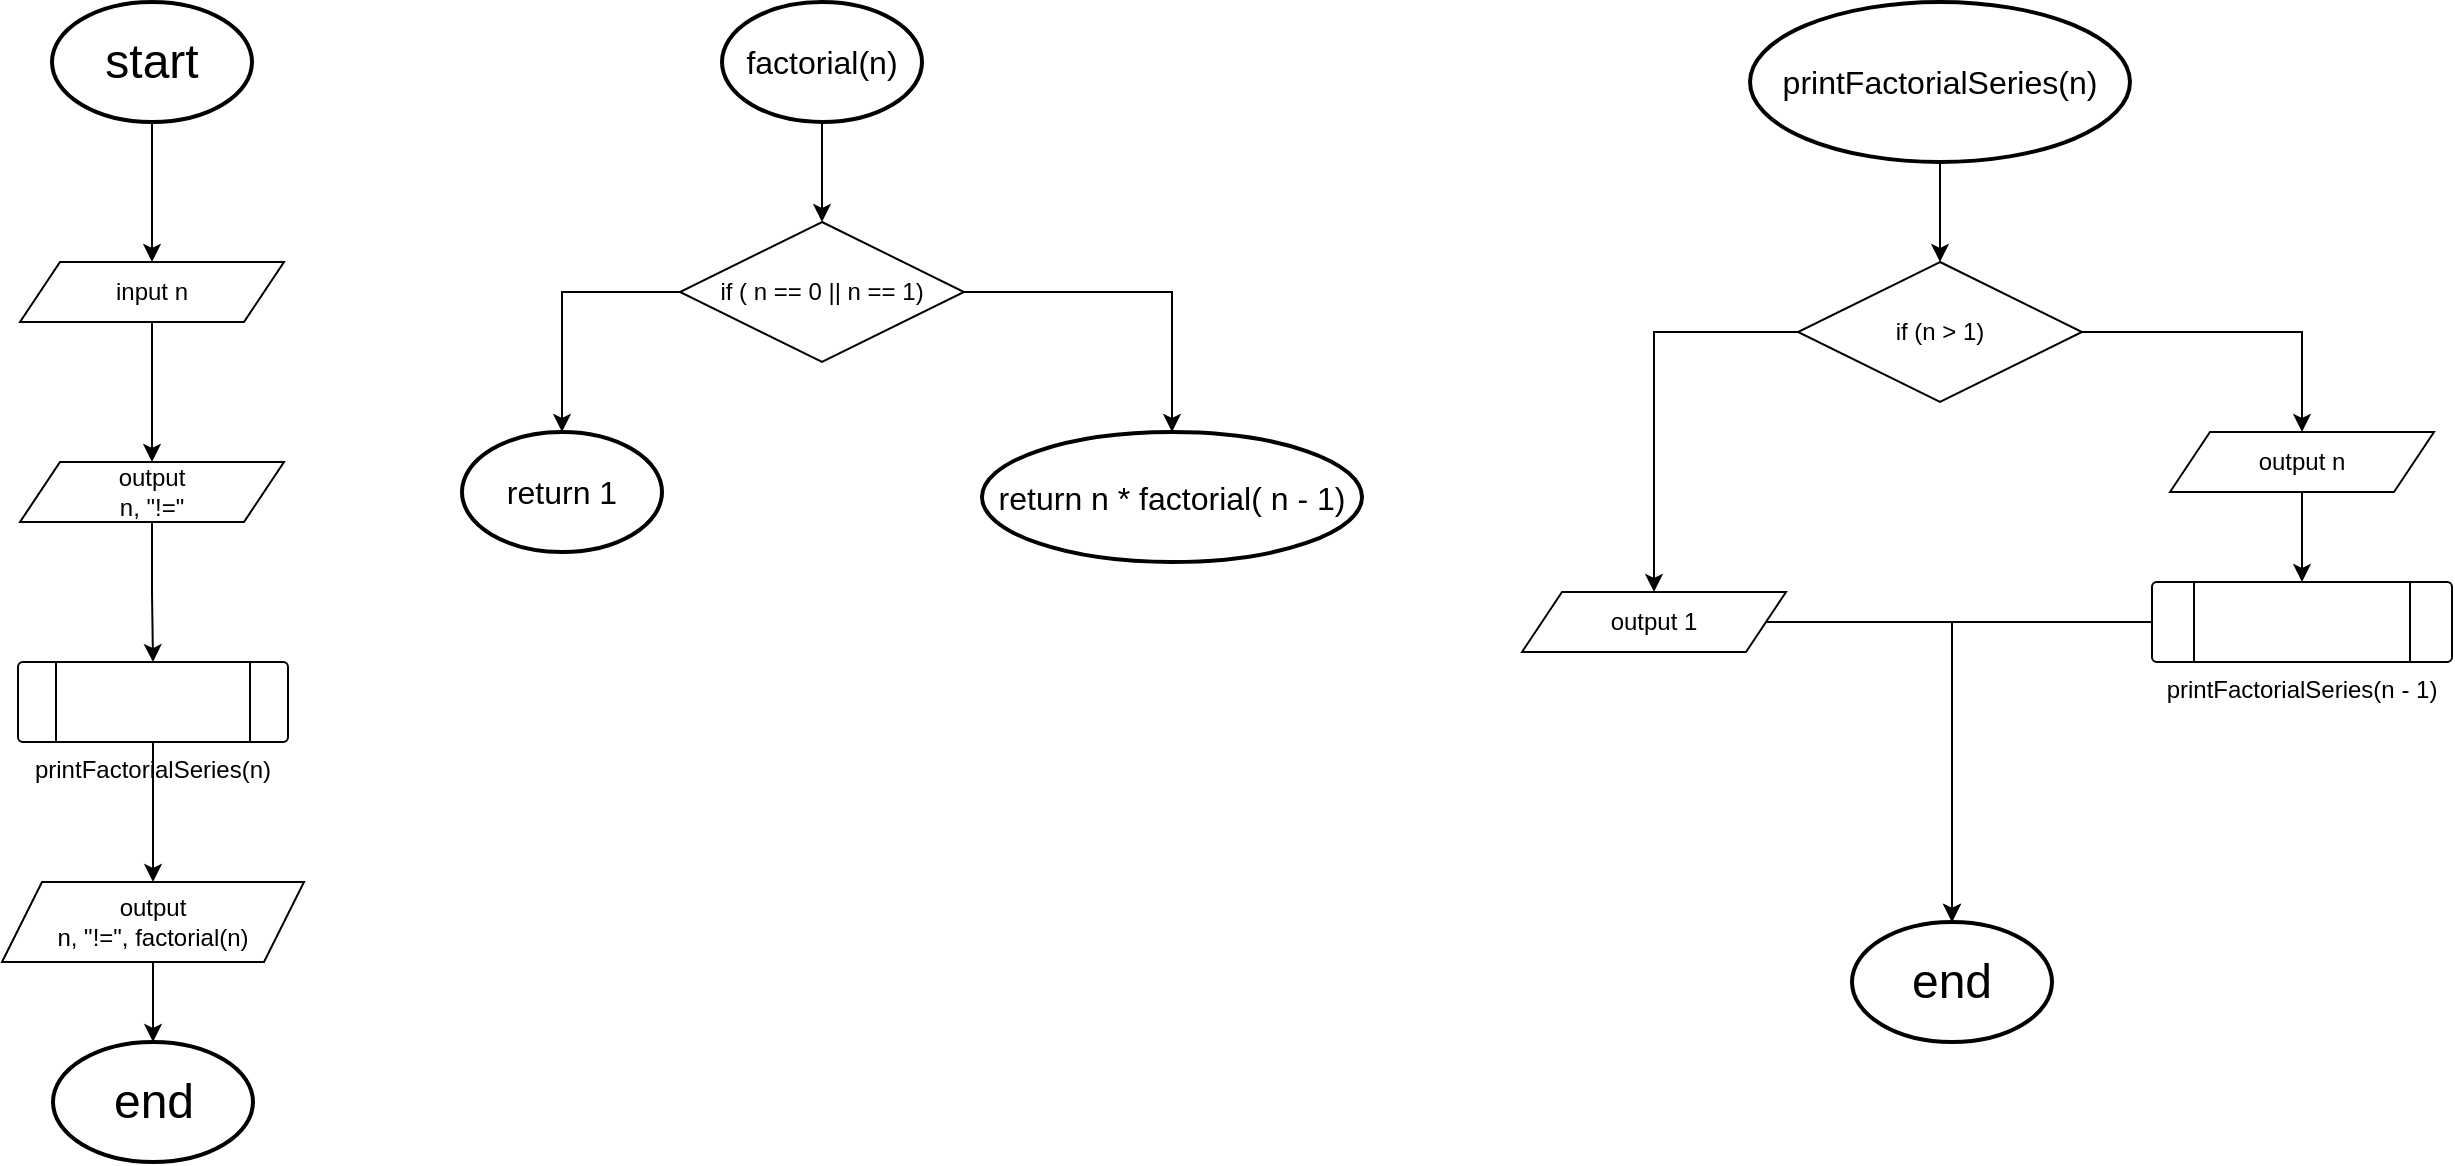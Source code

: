 <mxfile version="25.0.3">
  <diagram name="Page-1" id="XVz96HYZDaVrsoHU1E9_">
    <mxGraphModel dx="1434" dy="746" grid="1" gridSize="10" guides="1" tooltips="1" connect="1" arrows="1" fold="1" page="1" pageScale="1" pageWidth="850" pageHeight="1100" math="0" shadow="0">
      <root>
        <mxCell id="0" />
        <mxCell id="1" parent="0" />
        <mxCell id="SJadG3gvaAwJ8imaXhFB-7" style="edgeStyle=orthogonalEdgeStyle;rounded=0;orthogonalLoop=1;jettySize=auto;html=1;entryX=0.5;entryY=0;entryDx=0;entryDy=0;" edge="1" parent="1" source="SJadG3gvaAwJ8imaXhFB-1" target="SJadG3gvaAwJ8imaXhFB-3">
          <mxGeometry relative="1" as="geometry" />
        </mxCell>
        <mxCell id="SJadG3gvaAwJ8imaXhFB-1" value="&lt;font style=&quot;font-size: 24px;&quot;&gt;start&lt;/font&gt;" style="strokeWidth=2;html=1;shape=mxgraph.flowchart.start_1;whiteSpace=wrap;" vertex="1" parent="1">
          <mxGeometry x="375" y="40" width="100" height="60" as="geometry" />
        </mxCell>
        <mxCell id="SJadG3gvaAwJ8imaXhFB-2" value="&lt;font style=&quot;font-size: 24px;&quot;&gt;end&lt;/font&gt;" style="strokeWidth=2;html=1;shape=mxgraph.flowchart.start_1;whiteSpace=wrap;" vertex="1" parent="1">
          <mxGeometry x="375.5" y="560" width="100" height="60" as="geometry" />
        </mxCell>
        <mxCell id="SJadG3gvaAwJ8imaXhFB-8" style="edgeStyle=orthogonalEdgeStyle;rounded=0;orthogonalLoop=1;jettySize=auto;html=1;entryX=0.5;entryY=0;entryDx=0;entryDy=0;" edge="1" parent="1" source="SJadG3gvaAwJ8imaXhFB-3" target="SJadG3gvaAwJ8imaXhFB-6">
          <mxGeometry relative="1" as="geometry" />
        </mxCell>
        <mxCell id="SJadG3gvaAwJ8imaXhFB-3" value="input n" style="shape=parallelogram;perimeter=parallelogramPerimeter;whiteSpace=wrap;html=1;fixedSize=1;" vertex="1" parent="1">
          <mxGeometry x="359" y="170" width="132" height="30" as="geometry" />
        </mxCell>
        <mxCell id="SJadG3gvaAwJ8imaXhFB-4" value="output&lt;div&gt;n, &quot;!=&quot;, factorial(n)&lt;/div&gt;" style="shape=parallelogram;perimeter=parallelogramPerimeter;whiteSpace=wrap;html=1;fixedSize=1;" vertex="1" parent="1">
          <mxGeometry x="350" y="480" width="151" height="40" as="geometry" />
        </mxCell>
        <mxCell id="SJadG3gvaAwJ8imaXhFB-10" style="edgeStyle=orthogonalEdgeStyle;rounded=0;orthogonalLoop=1;jettySize=auto;html=1;entryX=0.5;entryY=0;entryDx=0;entryDy=0;" edge="1" parent="1" source="SJadG3gvaAwJ8imaXhFB-5" target="SJadG3gvaAwJ8imaXhFB-4">
          <mxGeometry relative="1" as="geometry" />
        </mxCell>
        <mxCell id="SJadG3gvaAwJ8imaXhFB-5" value="printFactorialSeries(n)" style="verticalLabelPosition=bottom;verticalAlign=top;html=1;shape=process;whiteSpace=wrap;rounded=1;size=0.14;arcSize=6;" vertex="1" parent="1">
          <mxGeometry x="358" y="370" width="135" height="40" as="geometry" />
        </mxCell>
        <mxCell id="SJadG3gvaAwJ8imaXhFB-9" style="edgeStyle=orthogonalEdgeStyle;rounded=0;orthogonalLoop=1;jettySize=auto;html=1;entryX=0.5;entryY=0;entryDx=0;entryDy=0;" edge="1" parent="1" source="SJadG3gvaAwJ8imaXhFB-6" target="SJadG3gvaAwJ8imaXhFB-5">
          <mxGeometry relative="1" as="geometry" />
        </mxCell>
        <mxCell id="SJadG3gvaAwJ8imaXhFB-6" value="output&lt;div&gt;n, &quot;!=&quot;&lt;/div&gt;" style="shape=parallelogram;perimeter=parallelogramPerimeter;whiteSpace=wrap;html=1;fixedSize=1;" vertex="1" parent="1">
          <mxGeometry x="359" y="270" width="132" height="30" as="geometry" />
        </mxCell>
        <mxCell id="SJadG3gvaAwJ8imaXhFB-11" style="edgeStyle=orthogonalEdgeStyle;rounded=0;orthogonalLoop=1;jettySize=auto;html=1;entryX=0.5;entryY=0;entryDx=0;entryDy=0;entryPerimeter=0;" edge="1" parent="1" source="SJadG3gvaAwJ8imaXhFB-4" target="SJadG3gvaAwJ8imaXhFB-2">
          <mxGeometry relative="1" as="geometry" />
        </mxCell>
        <mxCell id="SJadG3gvaAwJ8imaXhFB-20" style="edgeStyle=orthogonalEdgeStyle;rounded=0;orthogonalLoop=1;jettySize=auto;html=1;entryX=0.5;entryY=0;entryDx=0;entryDy=0;" edge="1" parent="1" source="SJadG3gvaAwJ8imaXhFB-12" target="SJadG3gvaAwJ8imaXhFB-14">
          <mxGeometry relative="1" as="geometry" />
        </mxCell>
        <mxCell id="SJadG3gvaAwJ8imaXhFB-12" value="&lt;font style=&quot;font-size: 16px;&quot;&gt;factorial(n)&lt;/font&gt;" style="strokeWidth=2;html=1;shape=mxgraph.flowchart.start_1;whiteSpace=wrap;" vertex="1" parent="1">
          <mxGeometry x="710" y="40" width="100" height="60" as="geometry" />
        </mxCell>
        <mxCell id="SJadG3gvaAwJ8imaXhFB-25" style="edgeStyle=orthogonalEdgeStyle;rounded=0;orthogonalLoop=1;jettySize=auto;html=1;entryX=0.5;entryY=0;entryDx=0;entryDy=0;" edge="1" parent="1" source="SJadG3gvaAwJ8imaXhFB-13" target="SJadG3gvaAwJ8imaXhFB-21">
          <mxGeometry relative="1" as="geometry" />
        </mxCell>
        <mxCell id="SJadG3gvaAwJ8imaXhFB-13" value="&lt;font style=&quot;font-size: 16px;&quot;&gt;printFactorialSeries(n)&lt;/font&gt;" style="strokeWidth=2;html=1;shape=mxgraph.flowchart.start_1;whiteSpace=wrap;" vertex="1" parent="1">
          <mxGeometry x="1224" y="40" width="190" height="80" as="geometry" />
        </mxCell>
        <mxCell id="SJadG3gvaAwJ8imaXhFB-14" value="if ( n == 0 || n == 1)" style="rhombus;whiteSpace=wrap;html=1;" vertex="1" parent="1">
          <mxGeometry x="689" y="150" width="142" height="70" as="geometry" />
        </mxCell>
        <mxCell id="SJadG3gvaAwJ8imaXhFB-16" value="&lt;font style=&quot;font-size: 16px;&quot;&gt;return 1&lt;/font&gt;" style="strokeWidth=2;html=1;shape=mxgraph.flowchart.start_1;whiteSpace=wrap;" vertex="1" parent="1">
          <mxGeometry x="580" y="255" width="100" height="60" as="geometry" />
        </mxCell>
        <mxCell id="SJadG3gvaAwJ8imaXhFB-17" style="edgeStyle=orthogonalEdgeStyle;rounded=0;orthogonalLoop=1;jettySize=auto;html=1;entryX=0.5;entryY=0;entryDx=0;entryDy=0;entryPerimeter=0;" edge="1" parent="1" source="SJadG3gvaAwJ8imaXhFB-14" target="SJadG3gvaAwJ8imaXhFB-16">
          <mxGeometry relative="1" as="geometry" />
        </mxCell>
        <mxCell id="SJadG3gvaAwJ8imaXhFB-18" value="&lt;font style=&quot;font-size: 16px;&quot;&gt;return n * factorial( n - 1)&lt;/font&gt;" style="strokeWidth=2;html=1;shape=mxgraph.flowchart.start_1;whiteSpace=wrap;" vertex="1" parent="1">
          <mxGeometry x="840" y="255" width="190" height="65" as="geometry" />
        </mxCell>
        <mxCell id="SJadG3gvaAwJ8imaXhFB-19" style="edgeStyle=orthogonalEdgeStyle;rounded=0;orthogonalLoop=1;jettySize=auto;html=1;entryX=0.5;entryY=0;entryDx=0;entryDy=0;entryPerimeter=0;" edge="1" parent="1" source="SJadG3gvaAwJ8imaXhFB-14" target="SJadG3gvaAwJ8imaXhFB-18">
          <mxGeometry relative="1" as="geometry" />
        </mxCell>
        <mxCell id="SJadG3gvaAwJ8imaXhFB-26" style="edgeStyle=orthogonalEdgeStyle;rounded=0;orthogonalLoop=1;jettySize=auto;html=1;entryX=0.5;entryY=0;entryDx=0;entryDy=0;" edge="1" parent="1" source="SJadG3gvaAwJ8imaXhFB-21" target="SJadG3gvaAwJ8imaXhFB-22">
          <mxGeometry relative="1" as="geometry" />
        </mxCell>
        <mxCell id="SJadG3gvaAwJ8imaXhFB-30" style="edgeStyle=orthogonalEdgeStyle;rounded=0;orthogonalLoop=1;jettySize=auto;html=1;entryX=0.5;entryY=0;entryDx=0;entryDy=0;" edge="1" parent="1" source="SJadG3gvaAwJ8imaXhFB-21" target="SJadG3gvaAwJ8imaXhFB-29">
          <mxGeometry relative="1" as="geometry">
            <mxPoint x="1180" y="310" as="targetPoint" />
          </mxGeometry>
        </mxCell>
        <mxCell id="SJadG3gvaAwJ8imaXhFB-21" value="if (n &amp;gt; 1)" style="rhombus;whiteSpace=wrap;html=1;" vertex="1" parent="1">
          <mxGeometry x="1248" y="170" width="142" height="70" as="geometry" />
        </mxCell>
        <mxCell id="SJadG3gvaAwJ8imaXhFB-27" style="edgeStyle=orthogonalEdgeStyle;rounded=0;orthogonalLoop=1;jettySize=auto;html=1;entryX=0.5;entryY=0;entryDx=0;entryDy=0;" edge="1" parent="1" source="SJadG3gvaAwJ8imaXhFB-22" target="SJadG3gvaAwJ8imaXhFB-24">
          <mxGeometry relative="1" as="geometry" />
        </mxCell>
        <mxCell id="SJadG3gvaAwJ8imaXhFB-22" value="output n" style="shape=parallelogram;perimeter=parallelogramPerimeter;whiteSpace=wrap;html=1;fixedSize=1;" vertex="1" parent="1">
          <mxGeometry x="1434" y="255" width="132" height="30" as="geometry" />
        </mxCell>
        <mxCell id="SJadG3gvaAwJ8imaXhFB-28" style="edgeStyle=orthogonalEdgeStyle;rounded=0;orthogonalLoop=1;jettySize=auto;html=1;entryX=0.5;entryY=0;entryDx=0;entryDy=0;entryPerimeter=0;" edge="1" parent="1" source="SJadG3gvaAwJ8imaXhFB-24" target="SJadG3gvaAwJ8imaXhFB-31">
          <mxGeometry relative="1" as="geometry" />
        </mxCell>
        <mxCell id="SJadG3gvaAwJ8imaXhFB-24" value="printFactorialSeries(n - 1)" style="verticalLabelPosition=bottom;verticalAlign=top;html=1;shape=process;whiteSpace=wrap;rounded=1;size=0.14;arcSize=6;" vertex="1" parent="1">
          <mxGeometry x="1425" y="330" width="150" height="40" as="geometry" />
        </mxCell>
        <mxCell id="SJadG3gvaAwJ8imaXhFB-29" value="output 1" style="shape=parallelogram;perimeter=parallelogramPerimeter;whiteSpace=wrap;html=1;fixedSize=1;" vertex="1" parent="1">
          <mxGeometry x="1110" y="335" width="132" height="30" as="geometry" />
        </mxCell>
        <mxCell id="SJadG3gvaAwJ8imaXhFB-31" value="&lt;font style=&quot;font-size: 24px;&quot;&gt;end&lt;/font&gt;" style="strokeWidth=2;html=1;shape=mxgraph.flowchart.start_1;whiteSpace=wrap;" vertex="1" parent="1">
          <mxGeometry x="1275" y="500" width="100" height="60" as="geometry" />
        </mxCell>
        <mxCell id="SJadG3gvaAwJ8imaXhFB-33" style="edgeStyle=orthogonalEdgeStyle;rounded=0;orthogonalLoop=1;jettySize=auto;html=1;entryX=0.5;entryY=0;entryDx=0;entryDy=0;entryPerimeter=0;" edge="1" parent="1" source="SJadG3gvaAwJ8imaXhFB-29" target="SJadG3gvaAwJ8imaXhFB-31">
          <mxGeometry relative="1" as="geometry" />
        </mxCell>
      </root>
    </mxGraphModel>
  </diagram>
</mxfile>
